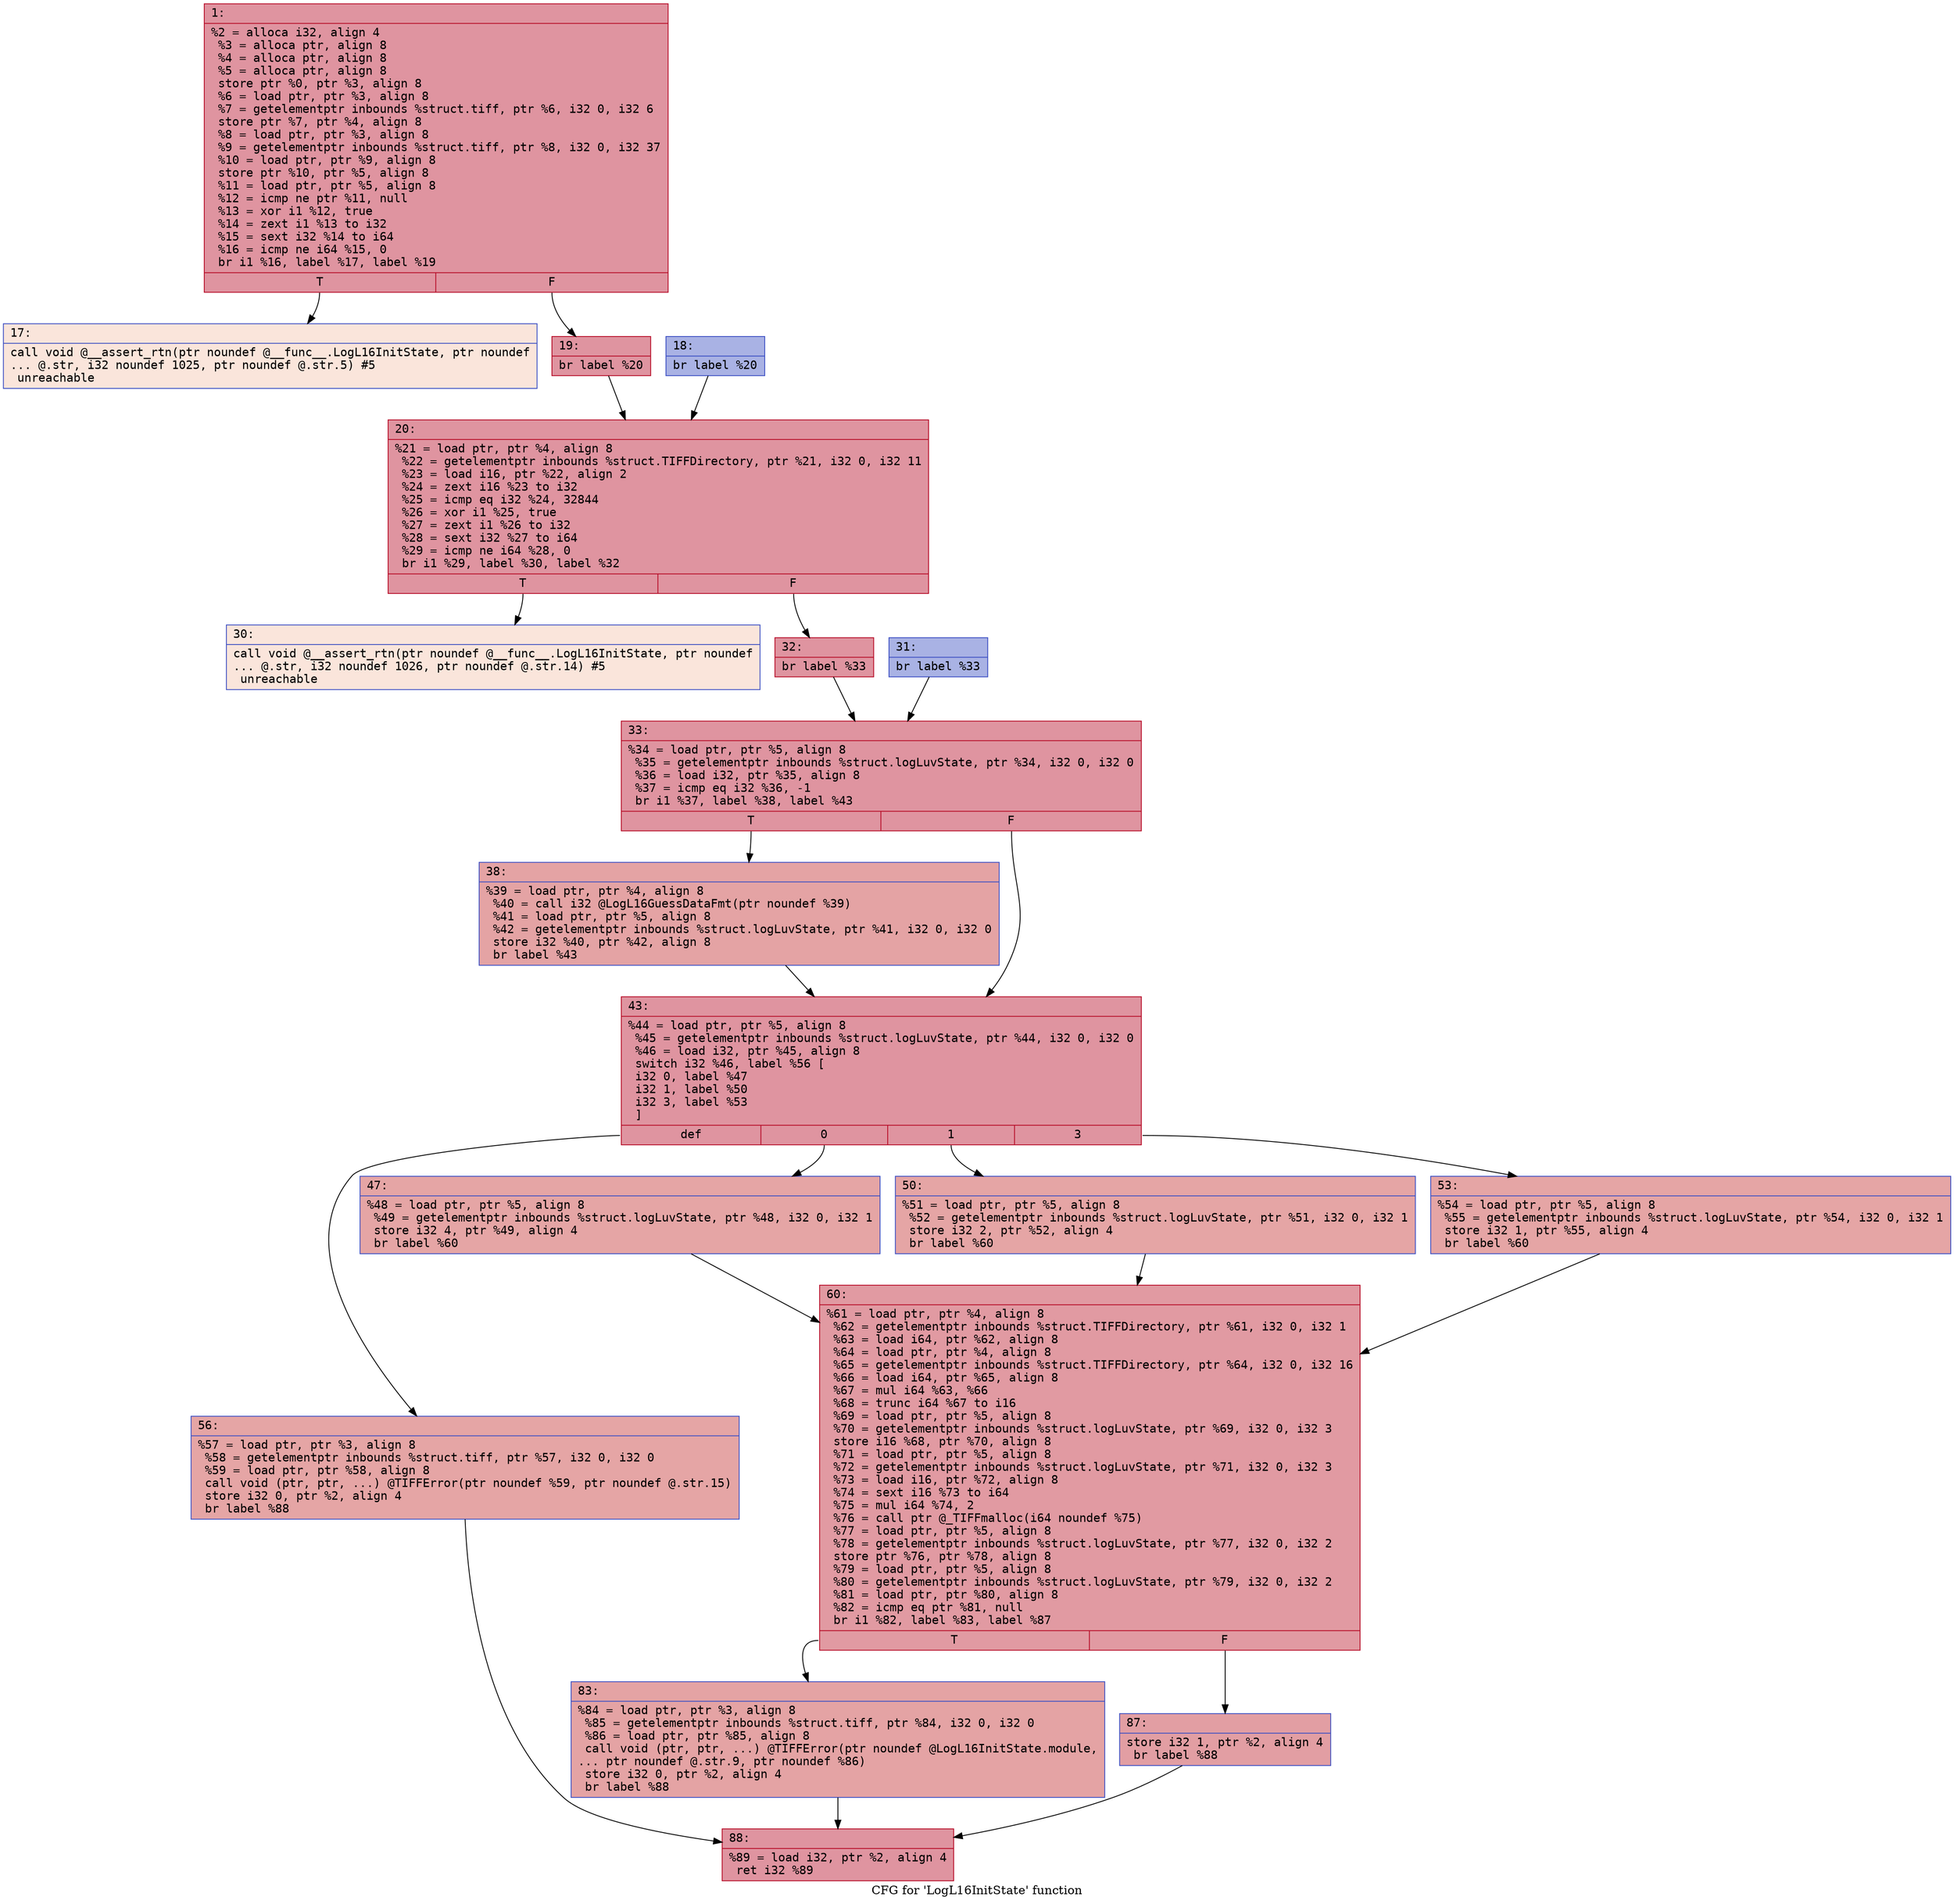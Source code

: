 digraph "CFG for 'LogL16InitState' function" {
	label="CFG for 'LogL16InitState' function";

	Node0x600000631770 [shape=record,color="#b70d28ff", style=filled, fillcolor="#b70d2870" fontname="Courier",label="{1:\l|  %2 = alloca i32, align 4\l  %3 = alloca ptr, align 8\l  %4 = alloca ptr, align 8\l  %5 = alloca ptr, align 8\l  store ptr %0, ptr %3, align 8\l  %6 = load ptr, ptr %3, align 8\l  %7 = getelementptr inbounds %struct.tiff, ptr %6, i32 0, i32 6\l  store ptr %7, ptr %4, align 8\l  %8 = load ptr, ptr %3, align 8\l  %9 = getelementptr inbounds %struct.tiff, ptr %8, i32 0, i32 37\l  %10 = load ptr, ptr %9, align 8\l  store ptr %10, ptr %5, align 8\l  %11 = load ptr, ptr %5, align 8\l  %12 = icmp ne ptr %11, null\l  %13 = xor i1 %12, true\l  %14 = zext i1 %13 to i32\l  %15 = sext i32 %14 to i64\l  %16 = icmp ne i64 %15, 0\l  br i1 %16, label %17, label %19\l|{<s0>T|<s1>F}}"];
	Node0x600000631770:s0 -> Node0x6000006317c0[tooltip="1 -> 17\nProbability 0.00%" ];
	Node0x600000631770:s1 -> Node0x600000631860[tooltip="1 -> 19\nProbability 100.00%" ];
	Node0x6000006317c0 [shape=record,color="#3d50c3ff", style=filled, fillcolor="#f4c5ad70" fontname="Courier",label="{17:\l|  call void @__assert_rtn(ptr noundef @__func__.LogL16InitState, ptr noundef\l... @.str, i32 noundef 1025, ptr noundef @.str.5) #5\l  unreachable\l}"];
	Node0x600000631810 [shape=record,color="#3d50c3ff", style=filled, fillcolor="#3d50c370" fontname="Courier",label="{18:\l|  br label %20\l}"];
	Node0x600000631810 -> Node0x6000006318b0[tooltip="18 -> 20\nProbability 100.00%" ];
	Node0x600000631860 [shape=record,color="#b70d28ff", style=filled, fillcolor="#b70d2870" fontname="Courier",label="{19:\l|  br label %20\l}"];
	Node0x600000631860 -> Node0x6000006318b0[tooltip="19 -> 20\nProbability 100.00%" ];
	Node0x6000006318b0 [shape=record,color="#b70d28ff", style=filled, fillcolor="#b70d2870" fontname="Courier",label="{20:\l|  %21 = load ptr, ptr %4, align 8\l  %22 = getelementptr inbounds %struct.TIFFDirectory, ptr %21, i32 0, i32 11\l  %23 = load i16, ptr %22, align 2\l  %24 = zext i16 %23 to i32\l  %25 = icmp eq i32 %24, 32844\l  %26 = xor i1 %25, true\l  %27 = zext i1 %26 to i32\l  %28 = sext i32 %27 to i64\l  %29 = icmp ne i64 %28, 0\l  br i1 %29, label %30, label %32\l|{<s0>T|<s1>F}}"];
	Node0x6000006318b0:s0 -> Node0x600000631900[tooltip="20 -> 30\nProbability 0.00%" ];
	Node0x6000006318b0:s1 -> Node0x6000006319a0[tooltip="20 -> 32\nProbability 100.00%" ];
	Node0x600000631900 [shape=record,color="#3d50c3ff", style=filled, fillcolor="#f4c5ad70" fontname="Courier",label="{30:\l|  call void @__assert_rtn(ptr noundef @__func__.LogL16InitState, ptr noundef\l... @.str, i32 noundef 1026, ptr noundef @.str.14) #5\l  unreachable\l}"];
	Node0x600000631950 [shape=record,color="#3d50c3ff", style=filled, fillcolor="#3d50c370" fontname="Courier",label="{31:\l|  br label %33\l}"];
	Node0x600000631950 -> Node0x6000006319f0[tooltip="31 -> 33\nProbability 100.00%" ];
	Node0x6000006319a0 [shape=record,color="#b70d28ff", style=filled, fillcolor="#b70d2870" fontname="Courier",label="{32:\l|  br label %33\l}"];
	Node0x6000006319a0 -> Node0x6000006319f0[tooltip="32 -> 33\nProbability 100.00%" ];
	Node0x6000006319f0 [shape=record,color="#b70d28ff", style=filled, fillcolor="#b70d2870" fontname="Courier",label="{33:\l|  %34 = load ptr, ptr %5, align 8\l  %35 = getelementptr inbounds %struct.logLuvState, ptr %34, i32 0, i32 0\l  %36 = load i32, ptr %35, align 8\l  %37 = icmp eq i32 %36, -1\l  br i1 %37, label %38, label %43\l|{<s0>T|<s1>F}}"];
	Node0x6000006319f0:s0 -> Node0x600000631a40[tooltip="33 -> 38\nProbability 37.50%" ];
	Node0x6000006319f0:s1 -> Node0x600000631a90[tooltip="33 -> 43\nProbability 62.50%" ];
	Node0x600000631a40 [shape=record,color="#3d50c3ff", style=filled, fillcolor="#c32e3170" fontname="Courier",label="{38:\l|  %39 = load ptr, ptr %4, align 8\l  %40 = call i32 @LogL16GuessDataFmt(ptr noundef %39)\l  %41 = load ptr, ptr %5, align 8\l  %42 = getelementptr inbounds %struct.logLuvState, ptr %41, i32 0, i32 0\l  store i32 %40, ptr %42, align 8\l  br label %43\l}"];
	Node0x600000631a40 -> Node0x600000631a90[tooltip="38 -> 43\nProbability 100.00%" ];
	Node0x600000631a90 [shape=record,color="#b70d28ff", style=filled, fillcolor="#b70d2870" fontname="Courier",label="{43:\l|  %44 = load ptr, ptr %5, align 8\l  %45 = getelementptr inbounds %struct.logLuvState, ptr %44, i32 0, i32 0\l  %46 = load i32, ptr %45, align 8\l  switch i32 %46, label %56 [\l    i32 0, label %47\l    i32 1, label %50\l    i32 3, label %53\l  ]\l|{<s0>def|<s1>0|<s2>1|<s3>3}}"];
	Node0x600000631a90:s0 -> Node0x600000631bd0[tooltip="43 -> 56\nProbability 25.00%" ];
	Node0x600000631a90:s1 -> Node0x600000631ae0[tooltip="43 -> 47\nProbability 25.00%" ];
	Node0x600000631a90:s2 -> Node0x600000631b30[tooltip="43 -> 50\nProbability 25.00%" ];
	Node0x600000631a90:s3 -> Node0x600000631b80[tooltip="43 -> 53\nProbability 25.00%" ];
	Node0x600000631ae0 [shape=record,color="#3d50c3ff", style=filled, fillcolor="#c5333470" fontname="Courier",label="{47:\l|  %48 = load ptr, ptr %5, align 8\l  %49 = getelementptr inbounds %struct.logLuvState, ptr %48, i32 0, i32 1\l  store i32 4, ptr %49, align 4\l  br label %60\l}"];
	Node0x600000631ae0 -> Node0x600000631c20[tooltip="47 -> 60\nProbability 100.00%" ];
	Node0x600000631b30 [shape=record,color="#3d50c3ff", style=filled, fillcolor="#c5333470" fontname="Courier",label="{50:\l|  %51 = load ptr, ptr %5, align 8\l  %52 = getelementptr inbounds %struct.logLuvState, ptr %51, i32 0, i32 1\l  store i32 2, ptr %52, align 4\l  br label %60\l}"];
	Node0x600000631b30 -> Node0x600000631c20[tooltip="50 -> 60\nProbability 100.00%" ];
	Node0x600000631b80 [shape=record,color="#3d50c3ff", style=filled, fillcolor="#c5333470" fontname="Courier",label="{53:\l|  %54 = load ptr, ptr %5, align 8\l  %55 = getelementptr inbounds %struct.logLuvState, ptr %54, i32 0, i32 1\l  store i32 1, ptr %55, align 4\l  br label %60\l}"];
	Node0x600000631b80 -> Node0x600000631c20[tooltip="53 -> 60\nProbability 100.00%" ];
	Node0x600000631bd0 [shape=record,color="#3d50c3ff", style=filled, fillcolor="#c5333470" fontname="Courier",label="{56:\l|  %57 = load ptr, ptr %3, align 8\l  %58 = getelementptr inbounds %struct.tiff, ptr %57, i32 0, i32 0\l  %59 = load ptr, ptr %58, align 8\l  call void (ptr, ptr, ...) @TIFFError(ptr noundef %59, ptr noundef @.str.15)\l  store i32 0, ptr %2, align 4\l  br label %88\l}"];
	Node0x600000631bd0 -> Node0x600000631d10[tooltip="56 -> 88\nProbability 100.00%" ];
	Node0x600000631c20 [shape=record,color="#b70d28ff", style=filled, fillcolor="#bb1b2c70" fontname="Courier",label="{60:\l|  %61 = load ptr, ptr %4, align 8\l  %62 = getelementptr inbounds %struct.TIFFDirectory, ptr %61, i32 0, i32 1\l  %63 = load i64, ptr %62, align 8\l  %64 = load ptr, ptr %4, align 8\l  %65 = getelementptr inbounds %struct.TIFFDirectory, ptr %64, i32 0, i32 16\l  %66 = load i64, ptr %65, align 8\l  %67 = mul i64 %63, %66\l  %68 = trunc i64 %67 to i16\l  %69 = load ptr, ptr %5, align 8\l  %70 = getelementptr inbounds %struct.logLuvState, ptr %69, i32 0, i32 3\l  store i16 %68, ptr %70, align 8\l  %71 = load ptr, ptr %5, align 8\l  %72 = getelementptr inbounds %struct.logLuvState, ptr %71, i32 0, i32 3\l  %73 = load i16, ptr %72, align 8\l  %74 = sext i16 %73 to i64\l  %75 = mul i64 %74, 2\l  %76 = call ptr @_TIFFmalloc(i64 noundef %75)\l  %77 = load ptr, ptr %5, align 8\l  %78 = getelementptr inbounds %struct.logLuvState, ptr %77, i32 0, i32 2\l  store ptr %76, ptr %78, align 8\l  %79 = load ptr, ptr %5, align 8\l  %80 = getelementptr inbounds %struct.logLuvState, ptr %79, i32 0, i32 2\l  %81 = load ptr, ptr %80, align 8\l  %82 = icmp eq ptr %81, null\l  br i1 %82, label %83, label %87\l|{<s0>T|<s1>F}}"];
	Node0x600000631c20:s0 -> Node0x600000631c70[tooltip="60 -> 83\nProbability 37.50%" ];
	Node0x600000631c20:s1 -> Node0x600000631cc0[tooltip="60 -> 87\nProbability 62.50%" ];
	Node0x600000631c70 [shape=record,color="#3d50c3ff", style=filled, fillcolor="#c32e3170" fontname="Courier",label="{83:\l|  %84 = load ptr, ptr %3, align 8\l  %85 = getelementptr inbounds %struct.tiff, ptr %84, i32 0, i32 0\l  %86 = load ptr, ptr %85, align 8\l  call void (ptr, ptr, ...) @TIFFError(ptr noundef @LogL16InitState.module,\l... ptr noundef @.str.9, ptr noundef %86)\l  store i32 0, ptr %2, align 4\l  br label %88\l}"];
	Node0x600000631c70 -> Node0x600000631d10[tooltip="83 -> 88\nProbability 100.00%" ];
	Node0x600000631cc0 [shape=record,color="#3d50c3ff", style=filled, fillcolor="#be242e70" fontname="Courier",label="{87:\l|  store i32 1, ptr %2, align 4\l  br label %88\l}"];
	Node0x600000631cc0 -> Node0x600000631d10[tooltip="87 -> 88\nProbability 100.00%" ];
	Node0x600000631d10 [shape=record,color="#b70d28ff", style=filled, fillcolor="#b70d2870" fontname="Courier",label="{88:\l|  %89 = load i32, ptr %2, align 4\l  ret i32 %89\l}"];
}
